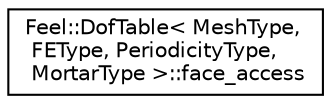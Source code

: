 digraph "Graphical Class Hierarchy"
{
 // LATEX_PDF_SIZE
  edge [fontname="Helvetica",fontsize="10",labelfontname="Helvetica",labelfontsize="10"];
  node [fontname="Helvetica",fontsize="10",shape=record];
  rankdir="LR";
  Node0 [label="Feel::DofTable\< MeshType,\l FEType, PeriodicityType,\l MortarType \>::face_access",height=0.2,width=0.4,color="black", fillcolor="white", style="filled",URL="$structFeel_1_1DofTable_1_1face__access.html",tooltip=" "];
}
